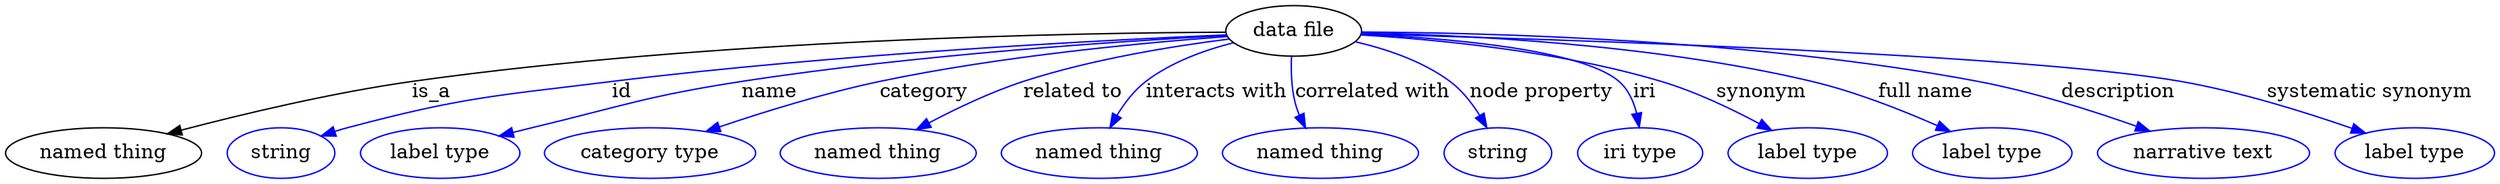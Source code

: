 digraph {
	graph [bb="0,0,1448.7,123"];
	node [label="\N"];
	"data file"	 [height=0.5,
		label="data file",
		pos="755.25,105",
		width=1.1013];
	"named thing"	 [height=0.5,
		pos="55.245,18",
		width=1.5346];
	"data file" -> "named thing"	 [label=is_a,
		lp="249.25,61.5",
		pos="e,93.636,31.166 715.76,103.28 611.41,98.569 330.03,84.756 238.25,69 191.74,61.017 140.07,46.031 103.53,34.361"];
	id	 [color=blue,
		height=0.5,
		label=string,
		pos="159.25,18",
		width=0.84854];
	"data file" -> id	 [color=blue,
		label=id,
		lp="361.75,61.5",
		pos="e,183.03,29.71 715.7,102.97 643.83,98.944 487.11,88.588 356.25,69 285.73,58.445 267.04,58.092 199.25,36 196.98,35.263 194.68,34.439 \
192.38,33.559",
		style=solid];
	name	 [color=blue,
		height=0.5,
		label="label type",
		pos="253.25,18",
		width=1.2638];
	"data file" -> name	 [color=blue,
		label=name,
		lp="453.75,61.5",
		pos="e,288.05,29.784 715.95,102.26 655.8,97.677 537.41,87.131 438.25,69 379.61,58.279 365.49,52.613 308.25,36 304.86,35.018 301.37,33.968 \
297.87,32.886",
		style=solid];
	category	 [color=blue,
		height=0.5,
		label="category type",
		pos="375.25,18",
		width=1.6249];
	"data file" -> category	 [color=blue,
		label=category,
		lp="545.75,61.5",
		pos="e,410.94,32.423 716.48,101.18 669.89,96.091 589.58,85.735 522.25,69 487.39,60.336 449.08,46.913 420.31,36.012",
		style=solid];
	"related to"	 [color=blue,
		height=0.5,
		label="named thing",
		pos="507.25,18",
		width=1.5346];
	"data file" -> "related to"	 [color=blue,
		label="related to",
		lp="632.25,61.5",
		pos="e,533.76,33.871 718.08,98.581 687.49,92.693 643.28,82.788 606.25,69 584.39,60.864 561.15,49.072 542.68,38.876",
		style=solid];
	"interacts with"	 [color=blue,
		height=0.5,
		label="named thing",
		pos="635.25,18",
		width=1.5346];
	"data file" -> "interacts with"	 [color=blue,
		label="interacts with",
		lp="714.25,61.5",
		pos="e,646.82,35.795 723.45,94.113 708.54,88.095 691.06,79.659 677.25,69 668.16,61.991 659.76,52.673 652.9,43.92",
		style=solid];
	"correlated with"	 [color=blue,
		height=0.5,
		label="named thing",
		pos="763.25,18",
		width=1.5346];
	"data file" -> "correlated with"	 [color=blue,
		label="correlated with",
		lp="797.25,61.5",
		pos="e,759.07,36.222 754.84,86.539 754.82,76.83 755.1,64.744 756.25,54 756.52,51.452 756.87,48.815 757.29,46.18",
		style=solid];
	"node property"	 [color=blue,
		height=0.5,
		label=string,
		pos="867.25,18",
		width=0.84854];
	"data file" -> "node property"	 [color=blue,
		label="node property",
		lp="889.25,61.5",
		pos="e,860.47,35.984 789.57,95.688 805.74,89.996 824.45,81.381 838.25,69 845.51,62.475 851.41,53.681 855.93,45.234",
		style=solid];
	iri	 [color=blue,
		height=0.5,
		label="iri type",
		pos="952.25,18",
		width=1.011];
	"data file" -> iri	 [color=blue,
		label=iri,
		lp="948.75,61.5",
		pos="e,949.22,36.137 794.17,101.31 839.49,96.287 910.76,85.944 931.25,69 938.35,63.123 943.08,54.449 946.22,45.915",
		style=solid];
	synonym	 [color=blue,
		height=0.5,
		label="label type",
		pos="1052.2,18",
		width=1.2638];
	"data file" -> synonym	 [color=blue,
		label=synonym,
		lp="1016.7,61.5",
		pos="e,1028.8,33.693 794.56,101.9 836.36,97.724 903.94,88.446 959.25,69 980.55,61.509 1002.8,49.493 1020.2,39.006",
		style=solid];
	"full name"	 [color=blue,
		height=0.5,
		label="label type",
		pos="1161.2,18",
		width=1.2638];
	"data file" -> "full name"	 [color=blue,
		label="full name",
		lp="1115.7,61.5",
		pos="e,1134.2,32.728 795.03,103.77 851.75,101.19 958.68,93.259 1046.2,69 1073.7,61.398 1103,48.312 1125.2,37.299",
		style=solid];
	description	 [color=blue,
		height=0.5,
		label="narrative text",
		pos="1282.2,18",
		width=1.6068];
	"data file" -> description	 [color=blue,
		label=description,
		lp="1226.7,61.5",
		pos="e,1249.8,33.001 794.61,102.71 880.03,97.534 1080,84.171 1146.2,69 1178.8,61.55 1214,48.185 1240.4,37.006",
		style=solid];
	"systematic synonym"	 [color=blue,
		height=0.5,
		label="label type",
		pos="1403.2,18",
		width=1.2638];
	"data file" -> "systematic synonym"	 [color=blue,
		label="systematic synonym",
		lp="1369.2,61.5",
		pos="e,1373.2,31.521 795.08,103.57 898.26,99.654 1172.4,87.748 1261.2,69 1296.9,61.479 1335.7,47.074 1363.8,35.486",
		style=solid];
}

